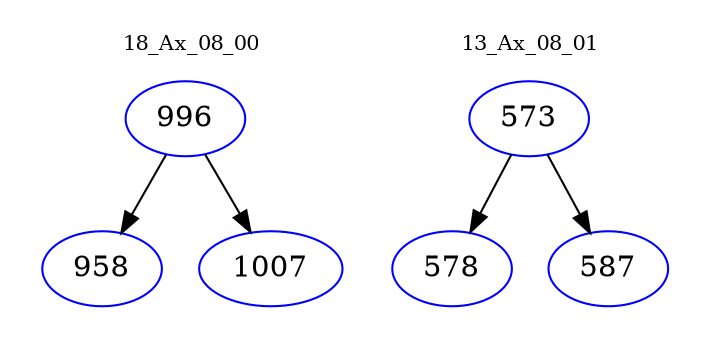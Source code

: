digraph{
subgraph cluster_0 {
color = white
label = "18_Ax_08_00";
fontsize=10;
T0_996 [label="996", color="blue"]
T0_996 -> T0_958 [color="black"]
T0_958 [label="958", color="blue"]
T0_996 -> T0_1007 [color="black"]
T0_1007 [label="1007", color="blue"]
}
subgraph cluster_1 {
color = white
label = "13_Ax_08_01";
fontsize=10;
T1_573 [label="573", color="blue"]
T1_573 -> T1_578 [color="black"]
T1_578 [label="578", color="blue"]
T1_573 -> T1_587 [color="black"]
T1_587 [label="587", color="blue"]
}
}
